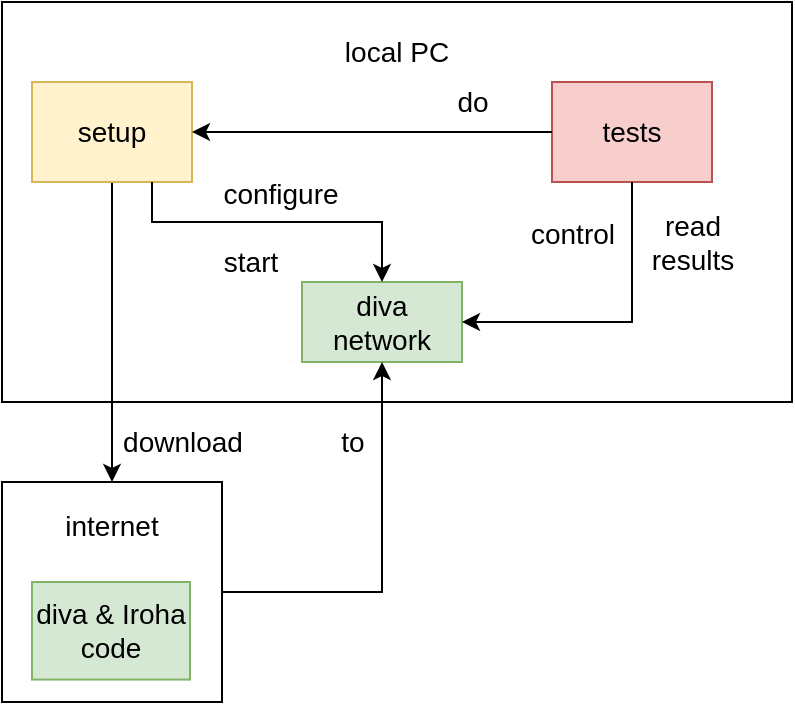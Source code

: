 <mxfile version="14.5.1" type="device"><diagram id="3F3XWu-fcGcMDtiveNf3" name="Page-1"><mxGraphModel dx="1088" dy="968" grid="1" gridSize="10" guides="1" tooltips="1" connect="1" arrows="1" fold="1" page="1" pageScale="1" pageWidth="827" pageHeight="1169" math="0" shadow="0"><root><mxCell id="0"/><mxCell id="1" parent="0"/><mxCell id="0ZPnr4Dzi4_RXQRVKG0s-7" value="local PC&lt;br style=&quot;font-size: 14px&quot;&gt;&lt;br&gt;&lt;br&gt;&lt;br style=&quot;font-size: 14px&quot;&gt;&lt;br style=&quot;font-size: 14px&quot;&gt;&lt;br style=&quot;font-size: 14px&quot;&gt;&lt;br style=&quot;font-size: 14px&quot;&gt;&lt;br style=&quot;font-size: 14px&quot;&gt;&lt;br style=&quot;font-size: 14px&quot;&gt;&lt;br style=&quot;font-size: 14px&quot;&gt;" style="rounded=0;whiteSpace=wrap;html=1;fontSize=14;" parent="1" vertex="1"><mxGeometry x="310" y="130" width="395" height="200" as="geometry"/></mxCell><mxCell id="p5vrZ2xmNR95aHG6NPGu-29" style="edgeStyle=orthogonalEdgeStyle;rounded=0;orthogonalLoop=1;jettySize=auto;html=1;exitX=0.5;exitY=1;exitDx=0;exitDy=0;entryX=0.5;entryY=0;entryDx=0;entryDy=0;endArrow=classic;endFill=1;" parent="1" source="0ZPnr4Dzi4_RXQRVKG0s-9" target="0ZPnr4Dzi4_RXQRVKG0s-6" edge="1"><mxGeometry relative="1" as="geometry"><Array as="points"><mxPoint x="365" y="250"/><mxPoint x="365" y="250"/></Array></mxGeometry></mxCell><mxCell id="0ZPnr4Dzi4_RXQRVKG0s-9" value="setup" style="rounded=0;whiteSpace=wrap;html=1;fillColor=#fff2cc;strokeColor=#d6b656;fontSize=14;" parent="1" vertex="1"><mxGeometry x="325" y="170" width="80" height="50" as="geometry"/></mxCell><mxCell id="0ZPnr4Dzi4_RXQRVKG0s-16" value="tests" style="rounded=0;whiteSpace=wrap;html=1;fillColor=#f8cecc;strokeColor=#b85450;fontSize=14;" parent="1" vertex="1"><mxGeometry x="585" y="170" width="80" height="50" as="geometry"/></mxCell><mxCell id="0ZPnr4Dzi4_RXQRVKG0s-28" value="read &lt;br style=&quot;font-size: 14px&quot;&gt;results" style="text;html=1;align=center;verticalAlign=middle;resizable=0;points=[];autosize=1;rotation=0;fontSize=14;" parent="1" vertex="1"><mxGeometry x="625" y="230" width="60" height="40" as="geometry"/></mxCell><mxCell id="p5vrZ2xmNR95aHG6NPGu-13" value="diva network" style="rounded=0;whiteSpace=wrap;html=1;fillColor=#d5e8d4;strokeColor=#82b366;fontSize=14;" parent="1" vertex="1"><mxGeometry x="460" y="270.0" width="80" height="40" as="geometry"/></mxCell><mxCell id="p5vrZ2xmNR95aHG6NPGu-15" style="edgeStyle=orthogonalEdgeStyle;rounded=0;orthogonalLoop=1;jettySize=auto;html=1;exitX=0.5;exitY=1;exitDx=0;exitDy=0;entryX=1;entryY=0.5;entryDx=0;entryDy=0;" parent="1" source="0ZPnr4Dzi4_RXQRVKG0s-16" target="p5vrZ2xmNR95aHG6NPGu-13" edge="1"><mxGeometry x="325" y="130" as="geometry"><mxPoint x="545" y="220" as="sourcePoint"/><mxPoint x="540" y="350" as="targetPoint"/><Array as="points"><mxPoint x="625" y="290"/></Array></mxGeometry></mxCell><mxCell id="0ZPnr4Dzi4_RXQRVKG0s-6" value="internet&lt;br style=&quot;font-size: 14px;&quot;&gt;&lt;br style=&quot;font-size: 14px;&quot;&gt;&lt;br style=&quot;font-size: 14px;&quot;&gt;&lt;br style=&quot;font-size: 14px;&quot;&gt;&lt;br style=&quot;font-size: 14px;&quot;&gt;" style="rounded=0;whiteSpace=wrap;html=1;fontSize=14;" parent="1" vertex="1"><mxGeometry x="310" y="370" width="110" height="110" as="geometry"/></mxCell><mxCell id="0ZPnr4Dzi4_RXQRVKG0s-1" value="diva &amp;amp; Iroha code" style="rounded=0;whiteSpace=wrap;html=1;fillColor=#d5e8d4;strokeColor=#82b366;fontSize=14;" parent="1" vertex="1"><mxGeometry x="325" y="420" width="79" height="48.79" as="geometry"/></mxCell><mxCell id="p5vrZ2xmNR95aHG6NPGu-27" style="edgeStyle=orthogonalEdgeStyle;rounded=0;orthogonalLoop=1;jettySize=auto;html=1;exitX=0.75;exitY=1;exitDx=0;exitDy=0;endArrow=classic;endFill=1;entryX=0.5;entryY=0;entryDx=0;entryDy=0;" parent="1" source="0ZPnr4Dzi4_RXQRVKG0s-9" target="p5vrZ2xmNR95aHG6NPGu-13" edge="1"><mxGeometry relative="1" as="geometry"><mxPoint x="415" y="205" as="sourcePoint"/><mxPoint x="500" y="250" as="targetPoint"/><Array as="points"><mxPoint x="385" y="240"/><mxPoint x="500" y="240"/></Array></mxGeometry></mxCell><mxCell id="UJ1QR356Kn92KPXwUN9e-1" style="edgeStyle=orthogonalEdgeStyle;rounded=0;orthogonalLoop=1;jettySize=auto;html=1;exitX=0;exitY=0.5;exitDx=0;exitDy=0;entryX=1;entryY=0.5;entryDx=0;entryDy=0;" parent="1" source="0ZPnr4Dzi4_RXQRVKG0s-16" target="0ZPnr4Dzi4_RXQRVKG0s-9" edge="1"><mxGeometry x="315" y="120" as="geometry"><mxPoint x="485" y="195" as="sourcePoint"/><mxPoint x="575" y="205" as="targetPoint"/></mxGeometry></mxCell><mxCell id="UJ1QR356Kn92KPXwUN9e-14" value="control" style="text;html=1;align=center;verticalAlign=middle;resizable=0;points=[];autosize=1;rotation=0;fontSize=14;" parent="1" vertex="1"><mxGeometry x="565" y="235.61" width="60" height="20" as="geometry"/></mxCell><mxCell id="xkdsjApvJSLiJDQZHnEX-1" style="edgeStyle=orthogonalEdgeStyle;rounded=0;orthogonalLoop=1;jettySize=auto;html=1;exitX=1;exitY=0.5;exitDx=0;exitDy=0;entryX=0.5;entryY=1;entryDx=0;entryDy=0;endArrow=classic;endFill=1;" edge="1" parent="1" source="0ZPnr4Dzi4_RXQRVKG0s-6" target="p5vrZ2xmNR95aHG6NPGu-13"><mxGeometry relative="1" as="geometry"><Array as="points"><mxPoint x="500" y="425"/></Array><mxPoint x="335" y="205" as="sourcePoint"/><mxPoint x="210" y="275" as="targetPoint"/></mxGeometry></mxCell><mxCell id="xkdsjApvJSLiJDQZHnEX-5" value="configure" style="text;html=1;align=center;verticalAlign=middle;resizable=0;points=[];autosize=1;fontSize=14;" vertex="1" parent="1"><mxGeometry x="414" y="215.61" width="70" height="20" as="geometry"/></mxCell><mxCell id="xkdsjApvJSLiJDQZHnEX-6" value="do" style="text;html=1;align=center;verticalAlign=middle;resizable=0;points=[];autosize=1;rotation=0;fontSize=14;" vertex="1" parent="1"><mxGeometry x="530" y="170" width="30" height="20" as="geometry"/></mxCell><mxCell id="xkdsjApvJSLiJDQZHnEX-7" value="download" style="text;html=1;align=center;verticalAlign=middle;resizable=0;points=[];autosize=1;fontSize=14;" vertex="1" parent="1"><mxGeometry x="360" y="340" width="80" height="20" as="geometry"/></mxCell><mxCell id="xkdsjApvJSLiJDQZHnEX-8" value="to" style="text;html=1;align=center;verticalAlign=middle;resizable=0;points=[];autosize=1;fontSize=14;" vertex="1" parent="1"><mxGeometry x="470" y="340" width="30" height="20" as="geometry"/></mxCell><mxCell id="xkdsjApvJSLiJDQZHnEX-9" value="start" style="text;html=1;align=center;verticalAlign=middle;resizable=0;points=[];autosize=1;fontSize=14;" vertex="1" parent="1"><mxGeometry x="414" y="250" width="40" height="20" as="geometry"/></mxCell></root></mxGraphModel></diagram></mxfile>